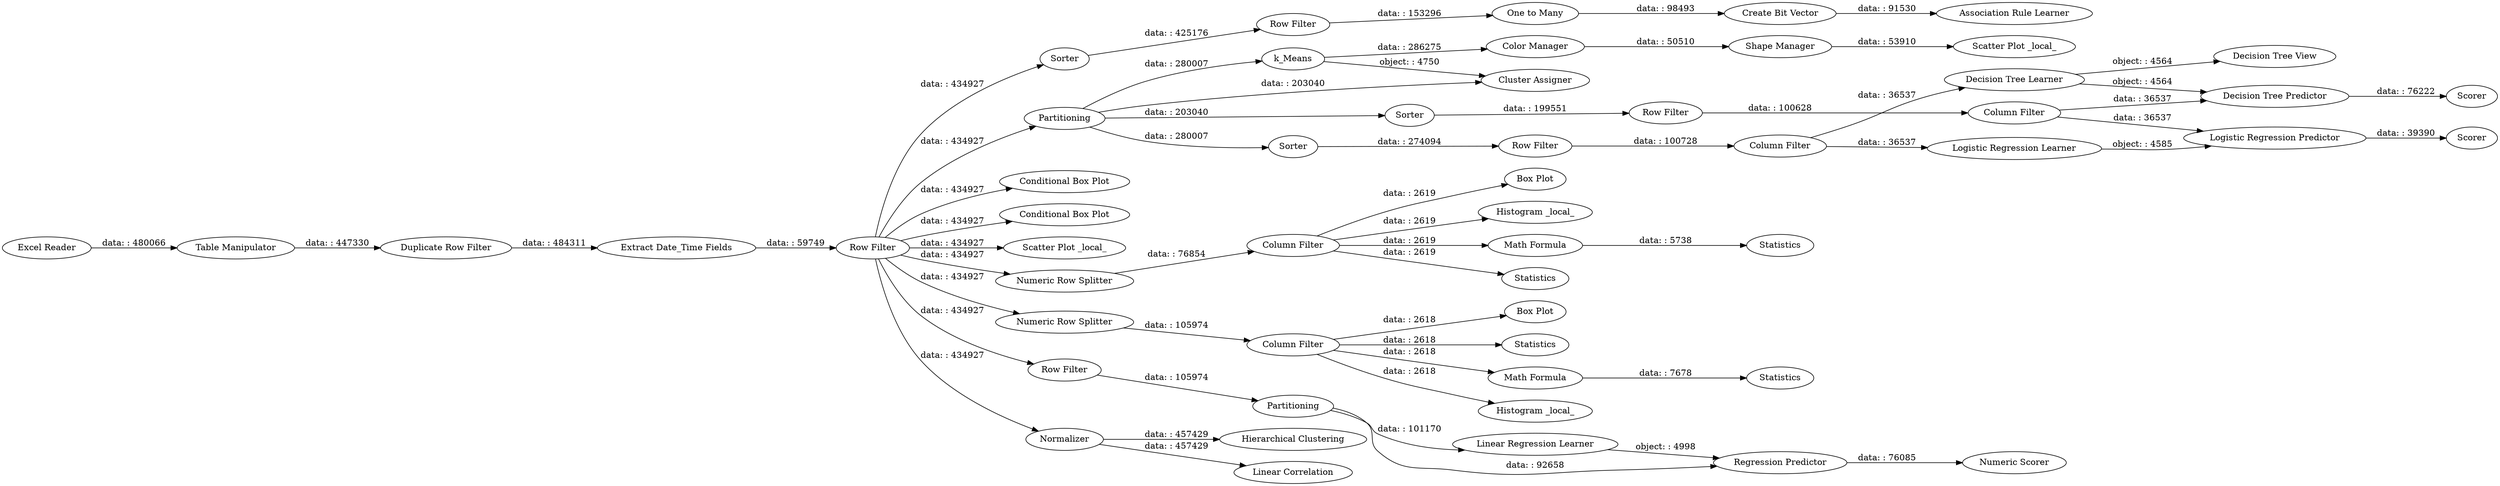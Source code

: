 digraph {
	"2722698976062809325_121" [label="Row Filter"]
	"2722698976062809325_74" [label="Create Bit Vector"]
	"2722698976062809325_66" [label=Partitioning]
	"2722698976062809325_73" [label="Hierarchical Clustering"]
	"2722698976062809325_27" [label="Box Plot"]
	"2722698976062809325_72" [label="Association Rule Learner"]
	"2722698976062809325_56" [label="Conditional Box Plot"]
	"2722698976062809325_44" [label="Duplicate Row Filter"]
	"2722698976062809325_69" [label="Color Manager"]
	"2722698976062809325_26" [label="Box Plot"]
	"2722698976062809325_118" [label="Row Filter"]
	"2722698976062809325_146" [label="Regression Predictor"]
	"2722698976062809325_65" [label="Linear Correlation"]
	"2722698976062809325_79" [label="One to Many"]
	"2722698976062809325_99" [label="Decision Tree View"]
	"2722698976062809325_24" [label="Column Filter"]
	"2722698976062809325_63" [label="Conditional Box Plot"]
	"2722698976062809325_104" [label=Scorer]
	"2722698976062809325_115" [label=Sorter]
	"2722698976062809325_98" [label="Decision Tree Predictor"]
	"2722698976062809325_25" [label="Column Filter"]
	"2722698976062809325_67" [label=k_Means]
	"2722698976062809325_64" [label="Scatter Plot _local_"]
	"2722698976062809325_120" [label=Sorter]
	"2722698976062809325_145" [label="Linear Regression Learner"]
	"2722698976062809325_149" [label=Partitioning]
	"2722698976062809325_147" [label="Numeric Scorer"]
	"2722698976062809325_97" [label="Decision Tree Learner"]
	"2722698976062809325_10" [label="Excel Reader"]
	"2722698976062809325_37" [label="Extract Date_Time Fields"]
	"2722698976062809325_68" [label="Cluster Assigner"]
	"2722698976062809325_117" [label=Sorter]
	"2722698976062809325_103" [label="Logistic Regression Predictor"]
	"2722698976062809325_15" [label="Numeric Row Splitter"]
	"2722698976062809325_23" [label=Statistics]
	"2722698976062809325_150" [label="Column Filter"]
	"2722698976062809325_14" [label="Numeric Row Splitter"]
	"2722698976062809325_173" [label="Row Filter"]
	"2722698976062809325_54" [label="Table Manipulator"]
	"2722698976062809325_100" [label=Scorer]
	"2722698976062809325_148" [label="Row Filter"]
	"2722698976062809325_20" [label="Histogram _local_"]
	"2722698976062809325_122" [label="Column Filter"]
	"2722698976062809325_28" [label="Math Formula"]
	"2722698976062809325_70" [label="Shape Manager"]
	"2722698976062809325_116" [label="Row Filter"]
	"2722698976062809325_77" [label=Normalizer]
	"2722698976062809325_29" [label="Math Formula"]
	"2722698976062809325_55" [label=Statistics]
	"2722698976062809325_19" [label=Statistics]
	"2722698976062809325_71" [label="Scatter Plot _local_"]
	"2722698976062809325_47" [label=Statistics]
	"2722698976062809325_102" [label="Logistic Regression Learner"]
	"2722698976062809325_22" [label="Histogram _local_"]
	"2722698976062809325_15" -> "2722698976062809325_25" [label="data: : 76854"]
	"2722698976062809325_69" -> "2722698976062809325_70" [label="data: : 50510"]
	"2722698976062809325_173" -> "2722698976062809325_15" [label="data: : 434927"]
	"2722698976062809325_117" -> "2722698976062809325_118" [label="data: : 274094"]
	"2722698976062809325_148" -> "2722698976062809325_149" [label="data: : 105974"]
	"2722698976062809325_102" -> "2722698976062809325_103" [label="object: : 4585"]
	"2722698976062809325_66" -> "2722698976062809325_67" [label="data: : 280007"]
	"2722698976062809325_146" -> "2722698976062809325_147" [label="data: : 76085"]
	"2722698976062809325_67" -> "2722698976062809325_68" [label="object: : 4750"]
	"2722698976062809325_37" -> "2722698976062809325_173" [label="data: : 59749"]
	"2722698976062809325_115" -> "2722698976062809325_116" [label="data: : 199551"]
	"2722698976062809325_25" -> "2722698976062809325_28" [label="data: : 2619"]
	"2722698976062809325_173" -> "2722698976062809325_66" [label="data: : 434927"]
	"2722698976062809325_97" -> "2722698976062809325_98" [label="object: : 4564"]
	"2722698976062809325_103" -> "2722698976062809325_104" [label="data: : 39390"]
	"2722698976062809325_173" -> "2722698976062809325_63" [label="data: : 434927"]
	"2722698976062809325_97" -> "2722698976062809325_99" [label="object: : 4564"]
	"2722698976062809325_29" -> "2722698976062809325_55" [label="data: : 7678"]
	"2722698976062809325_121" -> "2722698976062809325_79" [label="data: : 153296"]
	"2722698976062809325_25" -> "2722698976062809325_27" [label="data: : 2619"]
	"2722698976062809325_67" -> "2722698976062809325_69" [label="data: : 286275"]
	"2722698976062809325_145" -> "2722698976062809325_146" [label="object: : 4998"]
	"2722698976062809325_150" -> "2722698976062809325_98" [label="data: : 36537"]
	"2722698976062809325_173" -> "2722698976062809325_64" [label="data: : 434927"]
	"2722698976062809325_24" -> "2722698976062809325_26" [label="data: : 2618"]
	"2722698976062809325_66" -> "2722698976062809325_117" [label="data: : 280007"]
	"2722698976062809325_10" -> "2722698976062809325_54" [label="data: : 480066"]
	"2722698976062809325_14" -> "2722698976062809325_24" [label="data: : 105974"]
	"2722698976062809325_24" -> "2722698976062809325_29" [label="data: : 2618"]
	"2722698976062809325_70" -> "2722698976062809325_71" [label="data: : 53910"]
	"2722698976062809325_77" -> "2722698976062809325_73" [label="data: : 457429"]
	"2722698976062809325_173" -> "2722698976062809325_120" [label="data: : 434927"]
	"2722698976062809325_54" -> "2722698976062809325_44" [label="data: : 447330"]
	"2722698976062809325_24" -> "2722698976062809325_22" [label="data: : 2618"]
	"2722698976062809325_79" -> "2722698976062809325_74" [label="data: : 98493"]
	"2722698976062809325_173" -> "2722698976062809325_56" [label="data: : 434927"]
	"2722698976062809325_98" -> "2722698976062809325_100" [label="data: : 76222"]
	"2722698976062809325_25" -> "2722698976062809325_19" [label="data: : 2619"]
	"2722698976062809325_28" -> "2722698976062809325_47" [label="data: : 5738"]
	"2722698976062809325_150" -> "2722698976062809325_103" [label="data: : 36537"]
	"2722698976062809325_122" -> "2722698976062809325_102" [label="data: : 36537"]
	"2722698976062809325_116" -> "2722698976062809325_150" [label="data: : 100628"]
	"2722698976062809325_118" -> "2722698976062809325_122" [label="data: : 100728"]
	"2722698976062809325_149" -> "2722698976062809325_146" [label="data: : 92658"]
	"2722698976062809325_66" -> "2722698976062809325_115" [label="data: : 203040"]
	"2722698976062809325_66" -> "2722698976062809325_68" [label="data: : 203040"]
	"2722698976062809325_173" -> "2722698976062809325_148" [label="data: : 434927"]
	"2722698976062809325_44" -> "2722698976062809325_37" [label="data: : 484311"]
	"2722698976062809325_122" -> "2722698976062809325_97" [label="data: : 36537"]
	"2722698976062809325_149" -> "2722698976062809325_145" [label="data: : 101170"]
	"2722698976062809325_173" -> "2722698976062809325_14" [label="data: : 434927"]
	"2722698976062809325_25" -> "2722698976062809325_20" [label="data: : 2619"]
	"2722698976062809325_173" -> "2722698976062809325_77" [label="data: : 434927"]
	"2722698976062809325_24" -> "2722698976062809325_23" [label="data: : 2618"]
	"2722698976062809325_74" -> "2722698976062809325_72" [label="data: : 91530"]
	"2722698976062809325_120" -> "2722698976062809325_121" [label="data: : 425176"]
	"2722698976062809325_77" -> "2722698976062809325_65" [label="data: : 457429"]
	rankdir=LR
}
